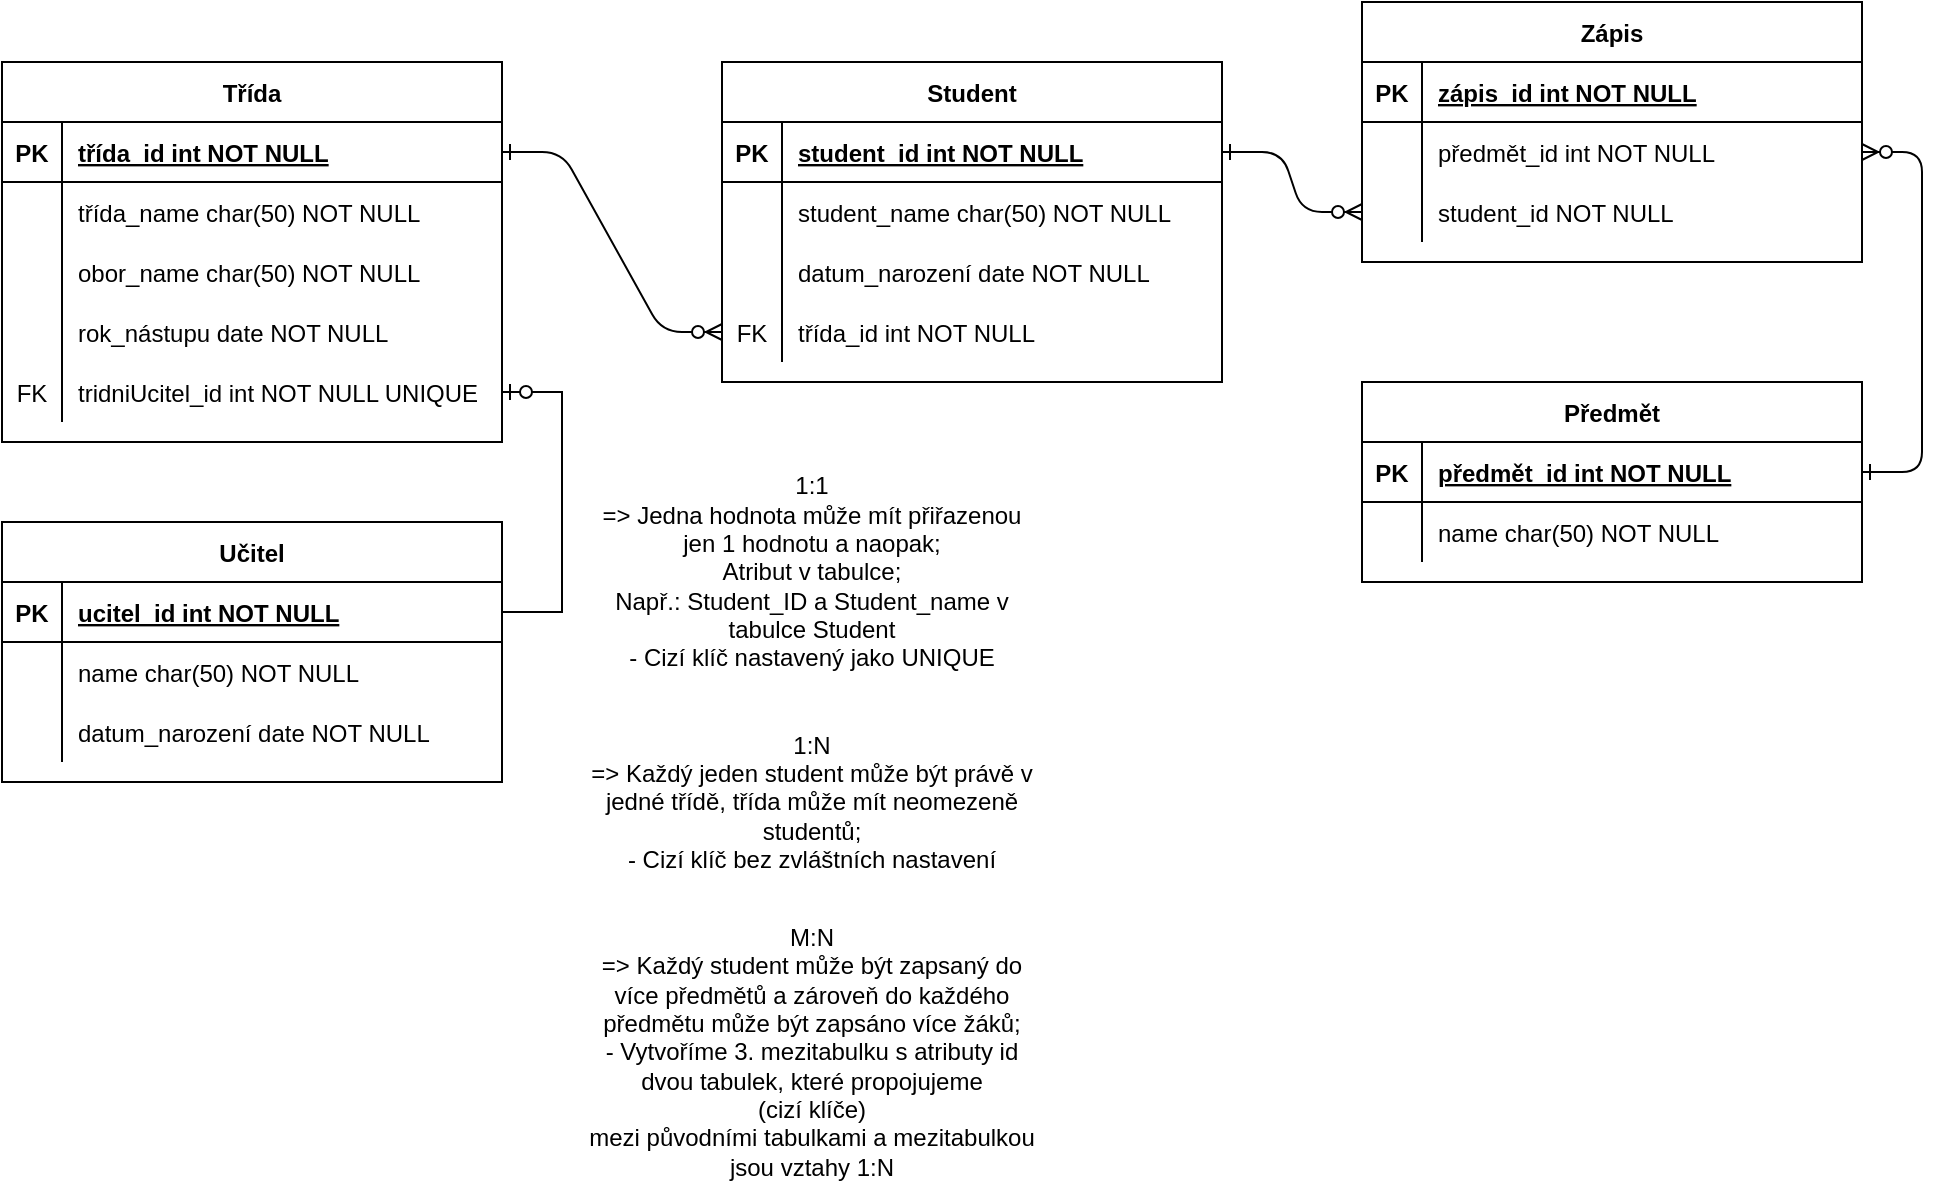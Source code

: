 <mxfile version="22.0.4" type="device">
  <diagram id="R2lEEEUBdFMjLlhIrx00" name="Page-1">
    <mxGraphModel dx="587" dy="653" grid="1" gridSize="10" guides="1" tooltips="1" connect="1" arrows="1" fold="1" page="1" pageScale="1" pageWidth="850" pageHeight="1100" math="0" shadow="0" extFonts="Permanent Marker^https://fonts.googleapis.com/css?family=Permanent+Marker">
      <root>
        <mxCell id="0" />
        <mxCell id="1" parent="0" />
        <mxCell id="hLS37yPZ2t6tPGqg7-pv-10" value="Třída" style="shape=table;startSize=30;container=1;collapsible=1;childLayout=tableLayout;fixedRows=1;rowLines=0;fontStyle=1;align=center;resizeLast=1;" parent="1" vertex="1">
          <mxGeometry x="90" y="140" width="250" height="190" as="geometry" />
        </mxCell>
        <mxCell id="hLS37yPZ2t6tPGqg7-pv-11" value="" style="shape=partialRectangle;collapsible=0;dropTarget=0;pointerEvents=0;fillColor=none;points=[[0,0.5],[1,0.5]];portConstraint=eastwest;top=0;left=0;right=0;bottom=1;" parent="hLS37yPZ2t6tPGqg7-pv-10" vertex="1">
          <mxGeometry y="30" width="250" height="30" as="geometry" />
        </mxCell>
        <mxCell id="hLS37yPZ2t6tPGqg7-pv-12" value="PK" style="shape=partialRectangle;overflow=hidden;connectable=0;fillColor=none;top=0;left=0;bottom=0;right=0;fontStyle=1;" parent="hLS37yPZ2t6tPGqg7-pv-11" vertex="1">
          <mxGeometry width="30" height="30" as="geometry">
            <mxRectangle width="30" height="30" as="alternateBounds" />
          </mxGeometry>
        </mxCell>
        <mxCell id="hLS37yPZ2t6tPGqg7-pv-13" value="třída_id int NOT NULL " style="shape=partialRectangle;overflow=hidden;connectable=0;fillColor=none;top=0;left=0;bottom=0;right=0;align=left;spacingLeft=6;fontStyle=5;" parent="hLS37yPZ2t6tPGqg7-pv-11" vertex="1">
          <mxGeometry x="30" width="220" height="30" as="geometry">
            <mxRectangle width="220" height="30" as="alternateBounds" />
          </mxGeometry>
        </mxCell>
        <mxCell id="hLS37yPZ2t6tPGqg7-pv-14" value="" style="shape=partialRectangle;collapsible=0;dropTarget=0;pointerEvents=0;fillColor=none;points=[[0,0.5],[1,0.5]];portConstraint=eastwest;top=0;left=0;right=0;bottom=0;" parent="hLS37yPZ2t6tPGqg7-pv-10" vertex="1">
          <mxGeometry y="60" width="250" height="30" as="geometry" />
        </mxCell>
        <mxCell id="hLS37yPZ2t6tPGqg7-pv-15" value="" style="shape=partialRectangle;overflow=hidden;connectable=0;fillColor=none;top=0;left=0;bottom=0;right=0;" parent="hLS37yPZ2t6tPGqg7-pv-14" vertex="1">
          <mxGeometry width="30" height="30" as="geometry">
            <mxRectangle width="30" height="30" as="alternateBounds" />
          </mxGeometry>
        </mxCell>
        <mxCell id="hLS37yPZ2t6tPGqg7-pv-16" value="třída_name char(50) NOT NULL" style="shape=partialRectangle;overflow=hidden;connectable=0;fillColor=none;top=0;left=0;bottom=0;right=0;align=left;spacingLeft=6;" parent="hLS37yPZ2t6tPGqg7-pv-14" vertex="1">
          <mxGeometry x="30" width="220" height="30" as="geometry">
            <mxRectangle width="220" height="30" as="alternateBounds" />
          </mxGeometry>
        </mxCell>
        <mxCell id="hLS37yPZ2t6tPGqg7-pv-17" style="shape=partialRectangle;collapsible=0;dropTarget=0;pointerEvents=0;fillColor=none;points=[[0,0.5],[1,0.5]];portConstraint=eastwest;top=0;left=0;right=0;bottom=0;" parent="hLS37yPZ2t6tPGqg7-pv-10" vertex="1">
          <mxGeometry y="90" width="250" height="30" as="geometry" />
        </mxCell>
        <mxCell id="hLS37yPZ2t6tPGqg7-pv-18" style="shape=partialRectangle;overflow=hidden;connectable=0;fillColor=none;top=0;left=0;bottom=0;right=0;" parent="hLS37yPZ2t6tPGqg7-pv-17" vertex="1">
          <mxGeometry width="30" height="30" as="geometry">
            <mxRectangle width="30" height="30" as="alternateBounds" />
          </mxGeometry>
        </mxCell>
        <mxCell id="hLS37yPZ2t6tPGqg7-pv-19" value="obor_name char(50) NOT NULL" style="shape=partialRectangle;overflow=hidden;connectable=0;fillColor=none;top=0;left=0;bottom=0;right=0;align=left;spacingLeft=6;" parent="hLS37yPZ2t6tPGqg7-pv-17" vertex="1">
          <mxGeometry x="30" width="220" height="30" as="geometry">
            <mxRectangle width="220" height="30" as="alternateBounds" />
          </mxGeometry>
        </mxCell>
        <mxCell id="hLS37yPZ2t6tPGqg7-pv-20" style="shape=partialRectangle;collapsible=0;dropTarget=0;pointerEvents=0;fillColor=none;points=[[0,0.5],[1,0.5]];portConstraint=eastwest;top=0;left=0;right=0;bottom=0;" parent="hLS37yPZ2t6tPGqg7-pv-10" vertex="1">
          <mxGeometry y="120" width="250" height="30" as="geometry" />
        </mxCell>
        <mxCell id="hLS37yPZ2t6tPGqg7-pv-21" style="shape=partialRectangle;overflow=hidden;connectable=0;fillColor=none;top=0;left=0;bottom=0;right=0;" parent="hLS37yPZ2t6tPGqg7-pv-20" vertex="1">
          <mxGeometry width="30" height="30" as="geometry">
            <mxRectangle width="30" height="30" as="alternateBounds" />
          </mxGeometry>
        </mxCell>
        <mxCell id="hLS37yPZ2t6tPGqg7-pv-22" value="rok_nástupu date NOT NULL" style="shape=partialRectangle;overflow=hidden;connectable=0;fillColor=none;top=0;left=0;bottom=0;right=0;align=left;spacingLeft=6;" parent="hLS37yPZ2t6tPGqg7-pv-20" vertex="1">
          <mxGeometry x="30" width="220" height="30" as="geometry">
            <mxRectangle width="220" height="30" as="alternateBounds" />
          </mxGeometry>
        </mxCell>
        <mxCell id="GorJHR0PALKlaDxPjiS_-15" style="shape=partialRectangle;collapsible=0;dropTarget=0;pointerEvents=0;fillColor=none;points=[[0,0.5],[1,0.5]];portConstraint=eastwest;top=0;left=0;right=0;bottom=0;" parent="hLS37yPZ2t6tPGqg7-pv-10" vertex="1">
          <mxGeometry y="150" width="250" height="30" as="geometry" />
        </mxCell>
        <mxCell id="GorJHR0PALKlaDxPjiS_-16" value="FK" style="shape=partialRectangle;overflow=hidden;connectable=0;fillColor=none;top=0;left=0;bottom=0;right=0;" parent="GorJHR0PALKlaDxPjiS_-15" vertex="1">
          <mxGeometry width="30" height="30" as="geometry">
            <mxRectangle width="30" height="30" as="alternateBounds" />
          </mxGeometry>
        </mxCell>
        <mxCell id="GorJHR0PALKlaDxPjiS_-17" value="tridniUcitel_id int NOT NULL UNIQUE" style="shape=partialRectangle;overflow=hidden;connectable=0;fillColor=none;top=0;left=0;bottom=0;right=0;align=left;spacingLeft=6;" parent="GorJHR0PALKlaDxPjiS_-15" vertex="1">
          <mxGeometry x="30" width="220" height="30" as="geometry">
            <mxRectangle width="220" height="30" as="alternateBounds" />
          </mxGeometry>
        </mxCell>
        <mxCell id="hLS37yPZ2t6tPGqg7-pv-23" value="Student" style="shape=table;startSize=30;container=1;collapsible=1;childLayout=tableLayout;fixedRows=1;rowLines=0;fontStyle=1;align=center;resizeLast=1;" parent="1" vertex="1">
          <mxGeometry x="450" y="140" width="250" height="160" as="geometry" />
        </mxCell>
        <mxCell id="hLS37yPZ2t6tPGqg7-pv-24" value="" style="shape=partialRectangle;collapsible=0;dropTarget=0;pointerEvents=0;fillColor=none;points=[[0,0.5],[1,0.5]];portConstraint=eastwest;top=0;left=0;right=0;bottom=1;" parent="hLS37yPZ2t6tPGqg7-pv-23" vertex="1">
          <mxGeometry y="30" width="250" height="30" as="geometry" />
        </mxCell>
        <mxCell id="hLS37yPZ2t6tPGqg7-pv-25" value="PK" style="shape=partialRectangle;overflow=hidden;connectable=0;fillColor=none;top=0;left=0;bottom=0;right=0;fontStyle=1;" parent="hLS37yPZ2t6tPGqg7-pv-24" vertex="1">
          <mxGeometry width="30" height="30" as="geometry">
            <mxRectangle width="30" height="30" as="alternateBounds" />
          </mxGeometry>
        </mxCell>
        <mxCell id="hLS37yPZ2t6tPGqg7-pv-26" value="student_id int NOT NULL " style="shape=partialRectangle;overflow=hidden;connectable=0;fillColor=none;top=0;left=0;bottom=0;right=0;align=left;spacingLeft=6;fontStyle=5;" parent="hLS37yPZ2t6tPGqg7-pv-24" vertex="1">
          <mxGeometry x="30" width="220" height="30" as="geometry">
            <mxRectangle width="220" height="30" as="alternateBounds" />
          </mxGeometry>
        </mxCell>
        <mxCell id="hLS37yPZ2t6tPGqg7-pv-27" value="" style="shape=partialRectangle;collapsible=0;dropTarget=0;pointerEvents=0;fillColor=none;points=[[0,0.5],[1,0.5]];portConstraint=eastwest;top=0;left=0;right=0;bottom=0;" parent="hLS37yPZ2t6tPGqg7-pv-23" vertex="1">
          <mxGeometry y="60" width="250" height="30" as="geometry" />
        </mxCell>
        <mxCell id="hLS37yPZ2t6tPGqg7-pv-28" value="" style="shape=partialRectangle;overflow=hidden;connectable=0;fillColor=none;top=0;left=0;bottom=0;right=0;" parent="hLS37yPZ2t6tPGqg7-pv-27" vertex="1">
          <mxGeometry width="30" height="30" as="geometry">
            <mxRectangle width="30" height="30" as="alternateBounds" />
          </mxGeometry>
        </mxCell>
        <mxCell id="hLS37yPZ2t6tPGqg7-pv-29" value="student_name char(50) NOT NULL" style="shape=partialRectangle;overflow=hidden;connectable=0;fillColor=none;top=0;left=0;bottom=0;right=0;align=left;spacingLeft=6;" parent="hLS37yPZ2t6tPGqg7-pv-27" vertex="1">
          <mxGeometry x="30" width="220" height="30" as="geometry">
            <mxRectangle width="220" height="30" as="alternateBounds" />
          </mxGeometry>
        </mxCell>
        <mxCell id="hLS37yPZ2t6tPGqg7-pv-30" style="shape=partialRectangle;collapsible=0;dropTarget=0;pointerEvents=0;fillColor=none;points=[[0,0.5],[1,0.5]];portConstraint=eastwest;top=0;left=0;right=0;bottom=0;" parent="hLS37yPZ2t6tPGqg7-pv-23" vertex="1">
          <mxGeometry y="90" width="250" height="30" as="geometry" />
        </mxCell>
        <mxCell id="hLS37yPZ2t6tPGqg7-pv-31" style="shape=partialRectangle;overflow=hidden;connectable=0;fillColor=none;top=0;left=0;bottom=0;right=0;" parent="hLS37yPZ2t6tPGqg7-pv-30" vertex="1">
          <mxGeometry width="30" height="30" as="geometry">
            <mxRectangle width="30" height="30" as="alternateBounds" />
          </mxGeometry>
        </mxCell>
        <mxCell id="hLS37yPZ2t6tPGqg7-pv-32" value="datum_narození date NOT NULL" style="shape=partialRectangle;overflow=hidden;connectable=0;fillColor=none;top=0;left=0;bottom=0;right=0;align=left;spacingLeft=6;" parent="hLS37yPZ2t6tPGqg7-pv-30" vertex="1">
          <mxGeometry x="30" width="220" height="30" as="geometry">
            <mxRectangle width="220" height="30" as="alternateBounds" />
          </mxGeometry>
        </mxCell>
        <mxCell id="hLS37yPZ2t6tPGqg7-pv-36" style="shape=partialRectangle;collapsible=0;dropTarget=0;pointerEvents=0;fillColor=none;points=[[0,0.5],[1,0.5]];portConstraint=eastwest;top=0;left=0;right=0;bottom=0;" parent="hLS37yPZ2t6tPGqg7-pv-23" vertex="1">
          <mxGeometry y="120" width="250" height="30" as="geometry" />
        </mxCell>
        <mxCell id="hLS37yPZ2t6tPGqg7-pv-37" value="FK" style="shape=partialRectangle;overflow=hidden;connectable=0;fillColor=none;top=0;left=0;bottom=0;right=0;" parent="hLS37yPZ2t6tPGqg7-pv-36" vertex="1">
          <mxGeometry width="30" height="30" as="geometry">
            <mxRectangle width="30" height="30" as="alternateBounds" />
          </mxGeometry>
        </mxCell>
        <mxCell id="hLS37yPZ2t6tPGqg7-pv-38" value="třída_id int NOT NULL" style="shape=partialRectangle;overflow=hidden;connectable=0;fillColor=none;top=0;left=0;bottom=0;right=0;align=left;spacingLeft=6;" parent="hLS37yPZ2t6tPGqg7-pv-36" vertex="1">
          <mxGeometry x="30" width="220" height="30" as="geometry">
            <mxRectangle width="220" height="30" as="alternateBounds" />
          </mxGeometry>
        </mxCell>
        <mxCell id="hLS37yPZ2t6tPGqg7-pv-39" value="" style="edgeStyle=entityRelationEdgeStyle;endArrow=ERzeroToMany;startArrow=ERone;endFill=1;startFill=0;entryX=0;entryY=0.5;entryDx=0;entryDy=0;exitX=1;exitY=0.5;exitDx=0;exitDy=0;" parent="1" source="hLS37yPZ2t6tPGqg7-pv-11" target="hLS37yPZ2t6tPGqg7-pv-36" edge="1">
          <mxGeometry width="100" height="100" relative="1" as="geometry">
            <mxPoint x="340" y="50" as="sourcePoint" />
            <mxPoint x="420" y="80" as="targetPoint" />
            <Array as="points">
              <mxPoint x="370" y="65" />
              <mxPoint x="400" y="110" />
            </Array>
          </mxGeometry>
        </mxCell>
        <mxCell id="GorJHR0PALKlaDxPjiS_-1" value="1:1&lt;br&gt;=&amp;gt; Jedna hodnota může mít přiřazenou jen 1 hodnotu a naopak;&lt;br&gt;Atribut v tabulce;&lt;br&gt;Např.: Student_ID a Student_name v tabulce Student&lt;br&gt;- Cizí klíč nastavený jako UNIQUE" style="text;html=1;strokeColor=none;fillColor=none;align=center;verticalAlign=middle;whiteSpace=wrap;rounded=0;" parent="1" vertex="1">
          <mxGeometry x="380" y="330" width="230" height="130" as="geometry" />
        </mxCell>
        <mxCell id="GorJHR0PALKlaDxPjiS_-2" value="Učitel" style="shape=table;startSize=30;container=1;collapsible=1;childLayout=tableLayout;fixedRows=1;rowLines=0;fontStyle=1;align=center;resizeLast=1;" parent="1" vertex="1">
          <mxGeometry x="90" y="370" width="250" height="130" as="geometry" />
        </mxCell>
        <mxCell id="GorJHR0PALKlaDxPjiS_-3" value="" style="shape=partialRectangle;collapsible=0;dropTarget=0;pointerEvents=0;fillColor=none;points=[[0,0.5],[1,0.5]];portConstraint=eastwest;top=0;left=0;right=0;bottom=1;" parent="GorJHR0PALKlaDxPjiS_-2" vertex="1">
          <mxGeometry y="30" width="250" height="30" as="geometry" />
        </mxCell>
        <mxCell id="GorJHR0PALKlaDxPjiS_-4" value="PK" style="shape=partialRectangle;overflow=hidden;connectable=0;fillColor=none;top=0;left=0;bottom=0;right=0;fontStyle=1;" parent="GorJHR0PALKlaDxPjiS_-3" vertex="1">
          <mxGeometry width="30" height="30" as="geometry">
            <mxRectangle width="30" height="30" as="alternateBounds" />
          </mxGeometry>
        </mxCell>
        <mxCell id="GorJHR0PALKlaDxPjiS_-5" value="ucitel_id int NOT NULL " style="shape=partialRectangle;overflow=hidden;connectable=0;fillColor=none;top=0;left=0;bottom=0;right=0;align=left;spacingLeft=6;fontStyle=5;" parent="GorJHR0PALKlaDxPjiS_-3" vertex="1">
          <mxGeometry x="30" width="220" height="30" as="geometry">
            <mxRectangle width="220" height="30" as="alternateBounds" />
          </mxGeometry>
        </mxCell>
        <mxCell id="GorJHR0PALKlaDxPjiS_-6" value="" style="shape=partialRectangle;collapsible=0;dropTarget=0;pointerEvents=0;fillColor=none;points=[[0,0.5],[1,0.5]];portConstraint=eastwest;top=0;left=0;right=0;bottom=0;" parent="GorJHR0PALKlaDxPjiS_-2" vertex="1">
          <mxGeometry y="60" width="250" height="30" as="geometry" />
        </mxCell>
        <mxCell id="GorJHR0PALKlaDxPjiS_-7" value="" style="shape=partialRectangle;overflow=hidden;connectable=0;fillColor=none;top=0;left=0;bottom=0;right=0;" parent="GorJHR0PALKlaDxPjiS_-6" vertex="1">
          <mxGeometry width="30" height="30" as="geometry">
            <mxRectangle width="30" height="30" as="alternateBounds" />
          </mxGeometry>
        </mxCell>
        <mxCell id="GorJHR0PALKlaDxPjiS_-8" value="name char(50) NOT NULL" style="shape=partialRectangle;overflow=hidden;connectable=0;fillColor=none;top=0;left=0;bottom=0;right=0;align=left;spacingLeft=6;" parent="GorJHR0PALKlaDxPjiS_-6" vertex="1">
          <mxGeometry x="30" width="220" height="30" as="geometry">
            <mxRectangle width="220" height="30" as="alternateBounds" />
          </mxGeometry>
        </mxCell>
        <mxCell id="GorJHR0PALKlaDxPjiS_-9" style="shape=partialRectangle;collapsible=0;dropTarget=0;pointerEvents=0;fillColor=none;points=[[0,0.5],[1,0.5]];portConstraint=eastwest;top=0;left=0;right=0;bottom=0;" parent="GorJHR0PALKlaDxPjiS_-2" vertex="1">
          <mxGeometry y="90" width="250" height="30" as="geometry" />
        </mxCell>
        <mxCell id="GorJHR0PALKlaDxPjiS_-10" style="shape=partialRectangle;overflow=hidden;connectable=0;fillColor=none;top=0;left=0;bottom=0;right=0;" parent="GorJHR0PALKlaDxPjiS_-9" vertex="1">
          <mxGeometry width="30" height="30" as="geometry">
            <mxRectangle width="30" height="30" as="alternateBounds" />
          </mxGeometry>
        </mxCell>
        <mxCell id="GorJHR0PALKlaDxPjiS_-11" value="datum_narození date NOT NULL" style="shape=partialRectangle;overflow=hidden;connectable=0;fillColor=none;top=0;left=0;bottom=0;right=0;align=left;spacingLeft=6;" parent="GorJHR0PALKlaDxPjiS_-9" vertex="1">
          <mxGeometry x="30" width="220" height="30" as="geometry">
            <mxRectangle width="220" height="30" as="alternateBounds" />
          </mxGeometry>
        </mxCell>
        <mxCell id="GorJHR0PALKlaDxPjiS_-18" value="" style="edgeStyle=entityRelationEdgeStyle;fontSize=12;html=1;endArrow=ERzeroToOne;endFill=1;rounded=0;" parent="1" source="GorJHR0PALKlaDxPjiS_-3" target="GorJHR0PALKlaDxPjiS_-15" edge="1">
          <mxGeometry width="100" height="100" relative="1" as="geometry">
            <mxPoint x="360" y="400" as="sourcePoint" />
            <mxPoint x="380" y="300" as="targetPoint" />
          </mxGeometry>
        </mxCell>
        <mxCell id="GorJHR0PALKlaDxPjiS_-19" value="1:N&lt;br&gt;=&amp;gt; Každý jeden student může být právě v jedné třídě, třída může mít neomezeně studentů;&lt;br&gt;- Cizí klíč bez zvláštních nastavení" style="text;html=1;strokeColor=none;fillColor=none;align=center;verticalAlign=middle;whiteSpace=wrap;rounded=0;" parent="1" vertex="1">
          <mxGeometry x="380" y="470" width="230" height="80" as="geometry" />
        </mxCell>
        <mxCell id="GorJHR0PALKlaDxPjiS_-20" value="Předmět" style="shape=table;startSize=30;container=1;collapsible=1;childLayout=tableLayout;fixedRows=1;rowLines=0;fontStyle=1;align=center;resizeLast=1;" parent="1" vertex="1">
          <mxGeometry x="770" y="300" width="250" height="100" as="geometry" />
        </mxCell>
        <mxCell id="GorJHR0PALKlaDxPjiS_-21" value="" style="shape=partialRectangle;collapsible=0;dropTarget=0;pointerEvents=0;fillColor=none;points=[[0,0.5],[1,0.5]];portConstraint=eastwest;top=0;left=0;right=0;bottom=1;" parent="GorJHR0PALKlaDxPjiS_-20" vertex="1">
          <mxGeometry y="30" width="250" height="30" as="geometry" />
        </mxCell>
        <mxCell id="GorJHR0PALKlaDxPjiS_-22" value="PK" style="shape=partialRectangle;overflow=hidden;connectable=0;fillColor=none;top=0;left=0;bottom=0;right=0;fontStyle=1;" parent="GorJHR0PALKlaDxPjiS_-21" vertex="1">
          <mxGeometry width="30" height="30" as="geometry">
            <mxRectangle width="30" height="30" as="alternateBounds" />
          </mxGeometry>
        </mxCell>
        <mxCell id="GorJHR0PALKlaDxPjiS_-23" value="předmět_id int NOT NULL " style="shape=partialRectangle;overflow=hidden;connectable=0;fillColor=none;top=0;left=0;bottom=0;right=0;align=left;spacingLeft=6;fontStyle=5;" parent="GorJHR0PALKlaDxPjiS_-21" vertex="1">
          <mxGeometry x="30" width="220" height="30" as="geometry">
            <mxRectangle width="220" height="30" as="alternateBounds" />
          </mxGeometry>
        </mxCell>
        <mxCell id="GorJHR0PALKlaDxPjiS_-24" value="" style="shape=partialRectangle;collapsible=0;dropTarget=0;pointerEvents=0;fillColor=none;points=[[0,0.5],[1,0.5]];portConstraint=eastwest;top=0;left=0;right=0;bottom=0;" parent="GorJHR0PALKlaDxPjiS_-20" vertex="1">
          <mxGeometry y="60" width="250" height="30" as="geometry" />
        </mxCell>
        <mxCell id="GorJHR0PALKlaDxPjiS_-25" value="" style="shape=partialRectangle;overflow=hidden;connectable=0;fillColor=none;top=0;left=0;bottom=0;right=0;" parent="GorJHR0PALKlaDxPjiS_-24" vertex="1">
          <mxGeometry width="30" height="30" as="geometry">
            <mxRectangle width="30" height="30" as="alternateBounds" />
          </mxGeometry>
        </mxCell>
        <mxCell id="GorJHR0PALKlaDxPjiS_-26" value="name char(50) NOT NULL" style="shape=partialRectangle;overflow=hidden;connectable=0;fillColor=none;top=0;left=0;bottom=0;right=0;align=left;spacingLeft=6;" parent="GorJHR0PALKlaDxPjiS_-24" vertex="1">
          <mxGeometry x="30" width="220" height="30" as="geometry">
            <mxRectangle width="220" height="30" as="alternateBounds" />
          </mxGeometry>
        </mxCell>
        <mxCell id="GorJHR0PALKlaDxPjiS_-31" value="Zápis" style="shape=table;startSize=30;container=1;collapsible=1;childLayout=tableLayout;fixedRows=1;rowLines=0;fontStyle=1;align=center;resizeLast=1;" parent="1" vertex="1">
          <mxGeometry x="770" y="110" width="250" height="130" as="geometry" />
        </mxCell>
        <mxCell id="GorJHR0PALKlaDxPjiS_-32" value="" style="shape=partialRectangle;collapsible=0;dropTarget=0;pointerEvents=0;fillColor=none;points=[[0,0.5],[1,0.5]];portConstraint=eastwest;top=0;left=0;right=0;bottom=1;" parent="GorJHR0PALKlaDxPjiS_-31" vertex="1">
          <mxGeometry y="30" width="250" height="30" as="geometry" />
        </mxCell>
        <mxCell id="GorJHR0PALKlaDxPjiS_-33" value="PK" style="shape=partialRectangle;overflow=hidden;connectable=0;fillColor=none;top=0;left=0;bottom=0;right=0;fontStyle=1;" parent="GorJHR0PALKlaDxPjiS_-32" vertex="1">
          <mxGeometry width="30" height="30" as="geometry">
            <mxRectangle width="30" height="30" as="alternateBounds" />
          </mxGeometry>
        </mxCell>
        <mxCell id="GorJHR0PALKlaDxPjiS_-34" value="zápis_id int NOT NULL " style="shape=partialRectangle;overflow=hidden;connectable=0;fillColor=none;top=0;left=0;bottom=0;right=0;align=left;spacingLeft=6;fontStyle=5;" parent="GorJHR0PALKlaDxPjiS_-32" vertex="1">
          <mxGeometry x="30" width="220" height="30" as="geometry">
            <mxRectangle width="220" height="30" as="alternateBounds" />
          </mxGeometry>
        </mxCell>
        <mxCell id="GorJHR0PALKlaDxPjiS_-35" value="" style="shape=partialRectangle;collapsible=0;dropTarget=0;pointerEvents=0;fillColor=none;points=[[0,0.5],[1,0.5]];portConstraint=eastwest;top=0;left=0;right=0;bottom=0;" parent="GorJHR0PALKlaDxPjiS_-31" vertex="1">
          <mxGeometry y="60" width="250" height="30" as="geometry" />
        </mxCell>
        <mxCell id="GorJHR0PALKlaDxPjiS_-36" value="" style="shape=partialRectangle;overflow=hidden;connectable=0;fillColor=none;top=0;left=0;bottom=0;right=0;" parent="GorJHR0PALKlaDxPjiS_-35" vertex="1">
          <mxGeometry width="30" height="30" as="geometry">
            <mxRectangle width="30" height="30" as="alternateBounds" />
          </mxGeometry>
        </mxCell>
        <mxCell id="GorJHR0PALKlaDxPjiS_-37" value="předmět_id int NOT NULL" style="shape=partialRectangle;overflow=hidden;connectable=0;fillColor=none;top=0;left=0;bottom=0;right=0;align=left;spacingLeft=6;" parent="GorJHR0PALKlaDxPjiS_-35" vertex="1">
          <mxGeometry x="30" width="220" height="30" as="geometry">
            <mxRectangle width="220" height="30" as="alternateBounds" />
          </mxGeometry>
        </mxCell>
        <mxCell id="GorJHR0PALKlaDxPjiS_-38" style="shape=partialRectangle;collapsible=0;dropTarget=0;pointerEvents=0;fillColor=none;points=[[0,0.5],[1,0.5]];portConstraint=eastwest;top=0;left=0;right=0;bottom=0;" parent="GorJHR0PALKlaDxPjiS_-31" vertex="1">
          <mxGeometry y="90" width="250" height="30" as="geometry" />
        </mxCell>
        <mxCell id="GorJHR0PALKlaDxPjiS_-39" style="shape=partialRectangle;overflow=hidden;connectable=0;fillColor=none;top=0;left=0;bottom=0;right=0;" parent="GorJHR0PALKlaDxPjiS_-38" vertex="1">
          <mxGeometry width="30" height="30" as="geometry">
            <mxRectangle width="30" height="30" as="alternateBounds" />
          </mxGeometry>
        </mxCell>
        <mxCell id="GorJHR0PALKlaDxPjiS_-40" value="student_id NOT NULL" style="shape=partialRectangle;overflow=hidden;connectable=0;fillColor=none;top=0;left=0;bottom=0;right=0;align=left;spacingLeft=6;" parent="GorJHR0PALKlaDxPjiS_-38" vertex="1">
          <mxGeometry x="30" width="220" height="30" as="geometry">
            <mxRectangle width="220" height="30" as="alternateBounds" />
          </mxGeometry>
        </mxCell>
        <mxCell id="nACQT7SxSvpf3ob2dXxe-1" value="M:N&lt;br&gt;=&amp;gt; Každý student může být zapsaný do více předmětů a zároveň do každého předmětu může být zapsáno více žáků;&lt;br&gt;- Vytvoříme 3. mezitabulku s atributy id dvou tabulek, které propojujeme &lt;br&gt;(cizí klíče)&lt;br&gt;mezi původními tabulkami a mezitabulkou jsou vztahy 1:N" style="text;html=1;strokeColor=none;fillColor=none;align=center;verticalAlign=middle;whiteSpace=wrap;rounded=0;" parent="1" vertex="1">
          <mxGeometry x="380" y="560" width="230" height="150" as="geometry" />
        </mxCell>
        <mxCell id="nACQT7SxSvpf3ob2dXxe-2" value="" style="edgeStyle=entityRelationEdgeStyle;endArrow=ERzeroToMany;startArrow=ERone;endFill=1;startFill=0;" parent="1" source="hLS37yPZ2t6tPGqg7-pv-24" target="GorJHR0PALKlaDxPjiS_-38" edge="1">
          <mxGeometry width="100" height="100" relative="1" as="geometry">
            <mxPoint x="610" y="320" as="sourcePoint" />
            <mxPoint x="690" y="400" as="targetPoint" />
            <Array as="points">
              <mxPoint x="640" y="200" />
              <mxPoint x="670" y="245" />
            </Array>
          </mxGeometry>
        </mxCell>
        <mxCell id="nACQT7SxSvpf3ob2dXxe-3" value="" style="edgeStyle=entityRelationEdgeStyle;endArrow=ERzeroToMany;startArrow=ERone;endFill=1;startFill=0;" parent="1" source="GorJHR0PALKlaDxPjiS_-21" target="GorJHR0PALKlaDxPjiS_-35" edge="1">
          <mxGeometry width="100" height="100" relative="1" as="geometry">
            <mxPoint x="720" y="60" as="sourcePoint" />
            <mxPoint x="820" y="150" as="targetPoint" />
            <Array as="points">
              <mxPoint x="750" y="-60" />
              <mxPoint x="780" y="-15" />
            </Array>
          </mxGeometry>
        </mxCell>
      </root>
    </mxGraphModel>
  </diagram>
</mxfile>

